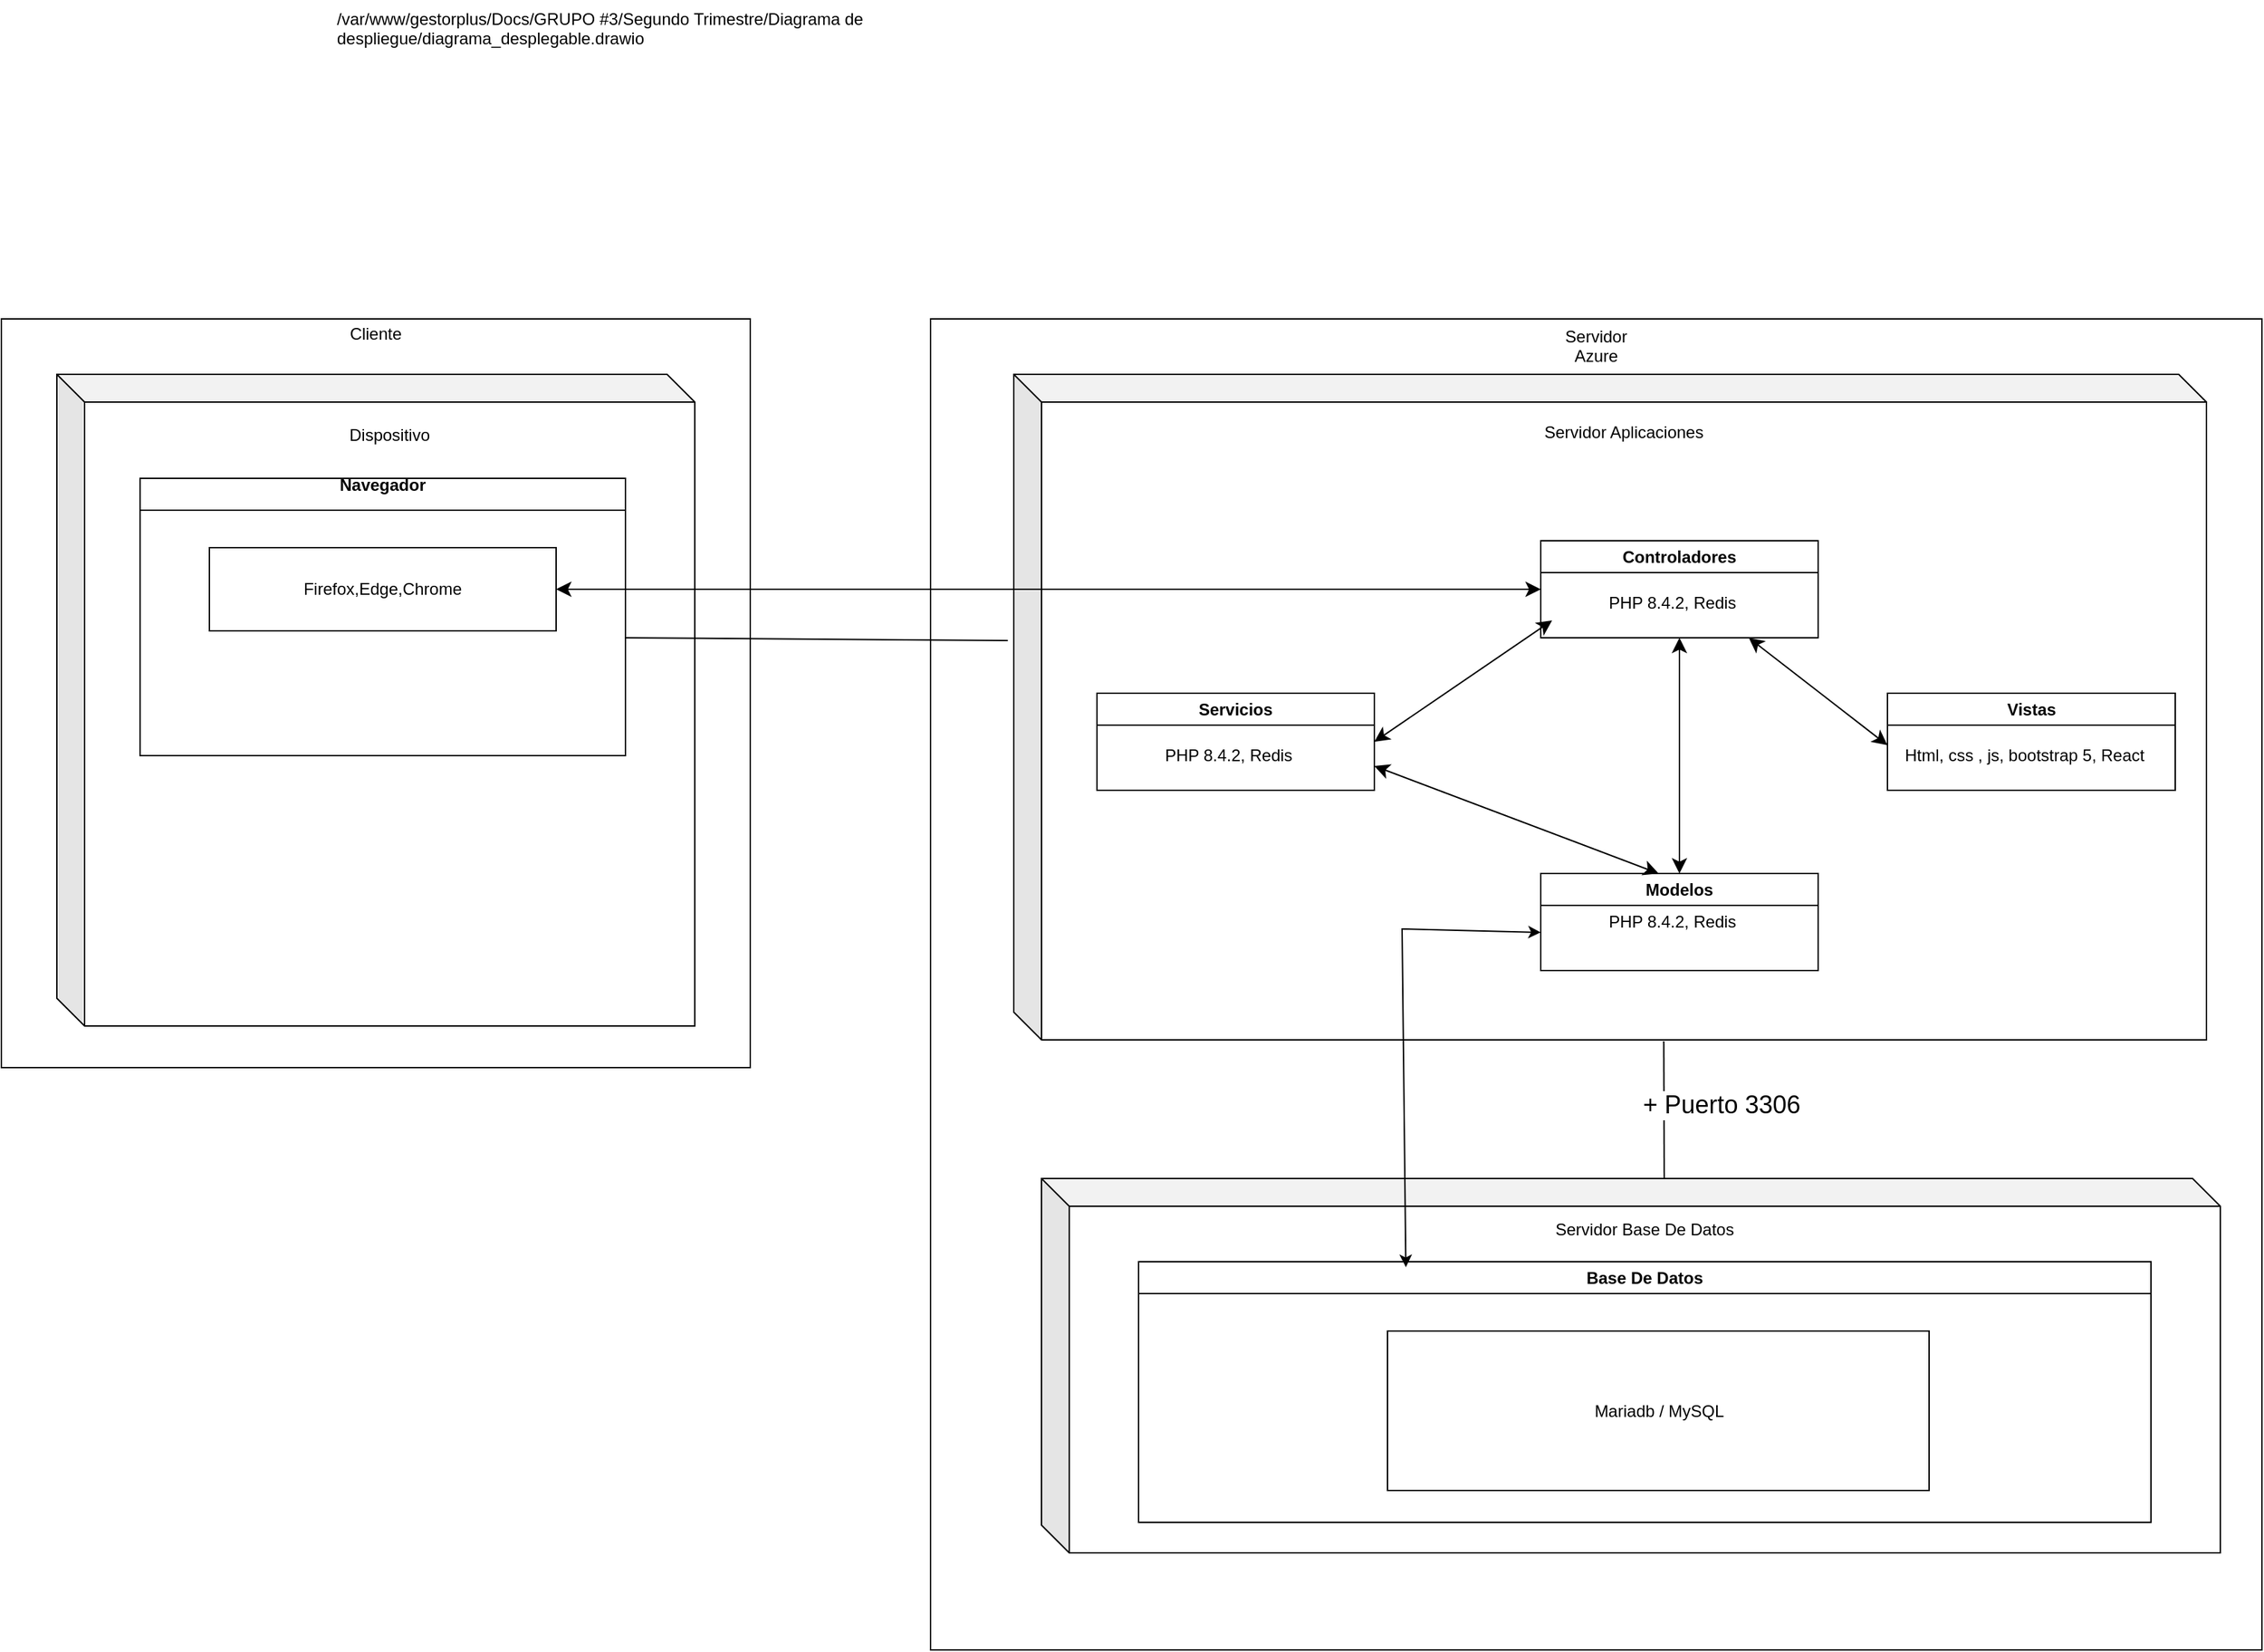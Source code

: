 <mxfile version="27.0.5">
  <diagram name="Page-1" id="gBuXeEMzGLobaRO9ZcyV">
    <mxGraphModel dx="2503" dy="1874" grid="1" gridSize="10" guides="1" tooltips="1" connect="1" arrows="1" fold="1" page="1" pageScale="1" pageWidth="850" pageHeight="1100" math="0" shadow="0">
      <root>
        <mxCell id="0" />
        <mxCell id="1" parent="0" />
        <UserObject label="/var/www/gestorplus/Docs/GRUPO #3/Segundo Trimestre/Diagrama de despliegue/diagrama_desplegable.drawio" link="/var/www/gestorplus/Docs/GRUPO #3/Segundo Trimestre/Diagrama de despliegue/diagrama_desplegable.drawio" id="l6LXUOROUJcDNSjNMQ8P-1">
          <mxCell style="text;whiteSpace=wrap;html=1;" parent="1" vertex="1">
            <mxGeometry x="-50" y="-270" width="560" height="50" as="geometry" />
          </mxCell>
        </UserObject>
        <mxCell id="l6LXUOROUJcDNSjNMQ8P-2" value="TPC/IP 3306" style="edgeStyle=orthogonalEdgeStyle;rounded=0;orthogonalLoop=1;jettySize=auto;html=1;entryX=0.503;entryY=1.014;entryDx=0;entryDy=0;entryPerimeter=0;fontSize=20;" parent="1" edge="1">
          <mxGeometry relative="1" as="geometry">
            <Array as="points">
              <mxPoint x="780" y="265" />
              <mxPoint x="780" y="265" />
            </Array>
            <mxPoint x="810.76" y="230.577" as="targetPoint" />
            <mxPoint x="530" y="265" as="sourcePoint" />
          </mxGeometry>
        </mxCell>
        <mxCell id="l6LXUOROUJcDNSjNMQ8P-10" value="HTTP 80 HTTPS 443" style="edgeStyle=orthogonalEdgeStyle;rounded=0;orthogonalLoop=1;jettySize=auto;html=1;fontSize=20;exitX=0;exitY=0;exitDx=290;exitDy=203.25;exitPerimeter=0;entryX=0;entryY=0;entryDx=0;entryDy=115.5;entryPerimeter=0;" parent="1" edge="1">
          <mxGeometry relative="1" as="geometry">
            <mxPoint x="1003.21" y="409" as="sourcePoint" />
            <mxPoint x="1014.96" y="630" as="targetPoint" />
            <Array as="points">
              <mxPoint x="1003" y="600" />
              <mxPoint x="1000" y="600" />
              <mxPoint x="1000" y="630" />
            </Array>
          </mxGeometry>
        </mxCell>
        <mxCell id="l6LXUOROUJcDNSjNMQ8P-11" value="Servidor Web" style="text;align=center;fontStyle=1;verticalAlign=middle;spacingLeft=3;spacingRight=3;strokeColor=none;rotatable=0;points=[[0,0.5],[1,0.5]];portConstraint=eastwest;html=1;" parent="1" vertex="1">
          <mxGeometry x="1090" y="-26" width="80" height="26" as="geometry" />
        </mxCell>
        <mxCell id="l6LXUOROUJcDNSjNMQ8P-13" value="Linux" style="text;align=center;fontStyle=1;verticalAlign=middle;spacingLeft=3;spacingRight=3;strokeColor=none;rotatable=0;points=[[0,0.5],[1,0.5]];portConstraint=eastwest;html=1;" parent="1" vertex="1">
          <mxGeometry x="1110" y="80" width="80" height="26" as="geometry" />
        </mxCell>
        <mxCell id="l6LXUOROUJcDNSjNMQ8P-14" value="&amp;lt;&amp;lt;executionEnvironment&amp;gt;&amp;gt;" style="verticalAlign=top;align=left;spacingTop=8;spacingLeft=2;spacingRight=12;shape=cube;size=10;direction=south;fontStyle=4;html=1;whiteSpace=wrap;" parent="1" vertex="1">
          <mxGeometry x="838.75" y="132.5" width="342.5" height="211" as="geometry" />
        </mxCell>
        <mxCell id="l6LXUOROUJcDNSjNMQ8P-15" value="Nginx" style="text;align=center;fontStyle=1;verticalAlign=middle;spacingLeft=3;spacingRight=3;strokeColor=none;rotatable=0;points=[[0,0.5],[1,0.5]];portConstraint=eastwest;html=1;" parent="1" vertex="1">
          <mxGeometry x="978.75" y="210" width="80" height="26" as="geometry" />
        </mxCell>
        <mxCell id="l6LXUOROUJcDNSjNMQ8P-16" value="«Artifact»&lt;br&gt;&lt;b&gt;*.jsx&amp;nbsp;&lt;/b&gt;&lt;b style=&quot;background-color: transparent; color: light-dark(rgb(0, 0, 0), rgb(255, 255, 255));&quot;&gt;.class .js .png&lt;/b&gt;&lt;div&gt;&lt;div&gt;&lt;b&gt;&lt;br&gt;&lt;/b&gt;&lt;/div&gt;&lt;/div&gt;" style="html=1;dropTarget=0;whiteSpace=wrap;" parent="1" vertex="1">
          <mxGeometry x="930" y="260" width="180" height="90" as="geometry" />
        </mxCell>
        <mxCell id="l6LXUOROUJcDNSjNMQ8P-17" value="" style="shape=module;jettyWidth=8;jettyHeight=4;" parent="l6LXUOROUJcDNSjNMQ8P-16" vertex="1">
          <mxGeometry x="1" width="20" height="20" relative="1" as="geometry">
            <mxPoint x="-27" y="7" as="offset" />
          </mxGeometry>
        </mxCell>
        <mxCell id="l6LXUOROUJcDNSjNMQ8P-18" value="" style="verticalAlign=top;align=left;spacingTop=8;spacingLeft=2;spacingRight=12;shape=cube;size=10;direction=south;fontStyle=4;html=1;whiteSpace=wrap;" parent="1" vertex="1">
          <mxGeometry x="889.5" y="630" width="241" height="180" as="geometry" />
        </mxCell>
        <mxCell id="l6LXUOROUJcDNSjNMQ8P-19" value="Client" style="text;align=center;fontStyle=1;verticalAlign=middle;spacingLeft=3;spacingRight=3;strokeColor=none;rotatable=0;points=[[0,0.5],[1,0.5]];portConstraint=eastwest;html=1;" parent="1" vertex="1">
          <mxGeometry x="978.75" y="572" width="80" height="26" as="geometry" />
        </mxCell>
        <mxCell id="l6LXUOROUJcDNSjNMQ8P-20" value="«Artifact»&lt;br&gt;&lt;b&gt;*.html .css .js .png .pdf&lt;/b&gt;" style="html=1;dropTarget=0;whiteSpace=wrap;" parent="1" vertex="1">
          <mxGeometry x="920" y="675" width="180" height="90" as="geometry" />
        </mxCell>
        <mxCell id="l6LXUOROUJcDNSjNMQ8P-21" value="" style="shape=module;jettyWidth=8;jettyHeight=4;" parent="l6LXUOROUJcDNSjNMQ8P-20" vertex="1">
          <mxGeometry x="1" width="20" height="20" relative="1" as="geometry">
            <mxPoint x="-27" y="7" as="offset" />
          </mxGeometry>
        </mxCell>
        <mxCell id="l6LXUOROUJcDNSjNMQ8P-22" value="Navegador" style="text;align=center;fontStyle=1;verticalAlign=middle;spacingLeft=3;spacingRight=3;strokeColor=none;rotatable=0;points=[[0,0.5],[1,0.5]];portConstraint=eastwest;html=1;" parent="1" vertex="1">
          <mxGeometry x="970" y="620" width="80" height="26" as="geometry" />
        </mxCell>
        <mxCell id="F7yA1fHsxQFqbU058UQW-1" value="&lt;div&gt;Cliente&lt;/div&gt;&lt;div&gt;&lt;br&gt;&lt;/div&gt;&lt;div&gt;&lt;br&gt;&lt;/div&gt;&lt;div&gt;&lt;br&gt;&lt;/div&gt;&lt;div&gt;&lt;br&gt;&lt;/div&gt;&lt;div&gt;&lt;br&gt;&lt;/div&gt;&lt;div&gt;&lt;br&gt;&lt;/div&gt;&lt;div&gt;&lt;br&gt;&lt;/div&gt;&lt;div&gt;&lt;br&gt;&lt;/div&gt;&lt;div&gt;&lt;br&gt;&lt;/div&gt;&lt;div&gt;&lt;br&gt;&lt;/div&gt;&lt;div&gt;&lt;br&gt;&lt;/div&gt;&lt;div&gt;&lt;br&gt;&lt;/div&gt;&lt;div&gt;&lt;br&gt;&lt;/div&gt;&lt;div&gt;&lt;br&gt;&lt;/div&gt;&lt;div&gt;&lt;br&gt;&lt;/div&gt;&lt;div&gt;&lt;br&gt;&lt;/div&gt;&lt;div&gt;&lt;br&gt;&lt;/div&gt;&lt;div&gt;&lt;br&gt;&lt;/div&gt;&lt;div&gt;&lt;br&gt;&lt;/div&gt;&lt;div&gt;&lt;br&gt;&lt;/div&gt;&lt;div&gt;&lt;br&gt;&lt;/div&gt;&lt;div&gt;&lt;br&gt;&lt;/div&gt;&lt;div&gt;&lt;br&gt;&lt;/div&gt;&lt;div&gt;&lt;br&gt;&lt;/div&gt;&lt;div&gt;&lt;br&gt;&lt;/div&gt;&lt;div&gt;&lt;br&gt;&lt;/div&gt;&lt;div&gt;&lt;br&gt;&lt;/div&gt;&lt;div&gt;&lt;br&gt;&lt;/div&gt;&lt;div&gt;&lt;br&gt;&lt;/div&gt;&lt;div&gt;&lt;br&gt;&lt;/div&gt;&lt;div&gt;&lt;br&gt;&lt;/div&gt;&lt;div&gt;&lt;br&gt;&lt;/div&gt;&lt;div&gt;&lt;br&gt;&lt;/div&gt;&lt;div&gt;&lt;br&gt;&lt;/div&gt;&lt;div&gt;&lt;br&gt;&lt;/div&gt;&lt;div&gt;&lt;br&gt;&lt;/div&gt;" style="whiteSpace=wrap;html=1;aspect=fixed;" vertex="1" parent="1">
          <mxGeometry x="-290" y="-40" width="540" height="540" as="geometry" />
        </mxCell>
        <mxCell id="F7yA1fHsxQFqbU058UQW-2" value="&lt;div&gt;Dispositivo&lt;/div&gt;&lt;div&gt;&lt;br&gt;&lt;/div&gt;&lt;div&gt;&lt;br&gt;&lt;/div&gt;&lt;div&gt;&lt;br&gt;&lt;/div&gt;&lt;div&gt;&lt;br&gt;&lt;/div&gt;&lt;div&gt;&lt;br&gt;&lt;br&gt;&lt;/div&gt;&lt;div&gt;&lt;br&gt;&lt;/div&gt;&lt;div&gt;&lt;br&gt;&lt;/div&gt;&lt;div&gt;&lt;br&gt;&lt;/div&gt;&lt;div&gt;&lt;br&gt;&lt;/div&gt;&lt;div&gt;&lt;br&gt;&lt;/div&gt;&lt;div&gt;&lt;br&gt;&lt;/div&gt;&lt;div&gt;&lt;br&gt;&lt;/div&gt;&lt;div&gt;&lt;br&gt;&lt;/div&gt;&lt;div&gt;&lt;br&gt;&lt;/div&gt;&lt;div&gt;&lt;br&gt;&lt;/div&gt;&lt;div&gt;&lt;br&gt;&lt;/div&gt;&lt;div&gt;&lt;br&gt;&lt;/div&gt;&lt;div&gt;&lt;br&gt;&lt;/div&gt;&lt;div&gt;&lt;br&gt;&lt;/div&gt;&lt;div&gt;&lt;br&gt;&lt;/div&gt;&lt;div&gt;&lt;br&gt;&lt;/div&gt;&lt;div&gt;&lt;br&gt;&lt;/div&gt;&lt;div&gt;&lt;br&gt;&lt;/div&gt;&lt;div&gt;&lt;br&gt;&lt;/div&gt;&lt;div&gt;&lt;br&gt;&lt;/div&gt;&lt;div&gt;&lt;br&gt;&lt;/div&gt;&lt;div&gt;&lt;br&gt;&lt;/div&gt;" style="shape=cube;whiteSpace=wrap;html=1;boundedLbl=1;backgroundOutline=1;darkOpacity=0.05;darkOpacity2=0.1;" vertex="1" parent="1">
          <mxGeometry x="-250" width="460" height="470" as="geometry" />
        </mxCell>
        <mxCell id="F7yA1fHsxQFqbU058UQW-3" value="Servidor&lt;br&gt;&lt;div&gt;Azure&lt;/div&gt;&lt;div&gt;&lt;br&gt;&lt;/div&gt;&lt;div&gt;&lt;br&gt;&lt;/div&gt;&lt;div&gt;&lt;br&gt;&lt;/div&gt;&lt;div&gt;&lt;br&gt;&lt;/div&gt;&lt;div&gt;&lt;br&gt;&lt;/div&gt;&lt;div&gt;&lt;br&gt;&lt;/div&gt;&lt;div&gt;&lt;br&gt;&lt;/div&gt;&lt;div&gt;&lt;br&gt;&lt;/div&gt;&lt;div&gt;&lt;br&gt;&lt;/div&gt;&lt;div&gt;&lt;br&gt;&lt;/div&gt;&lt;div&gt;&lt;br&gt;&lt;/div&gt;&lt;div&gt;&lt;br&gt;&lt;/div&gt;&lt;div&gt;&lt;br&gt;&lt;/div&gt;&lt;div&gt;&lt;br&gt;&lt;/div&gt;&lt;div&gt;&lt;br&gt;&lt;/div&gt;&lt;div&gt;&lt;br&gt;&lt;/div&gt;&lt;div&gt;&lt;br&gt;&lt;/div&gt;&lt;div&gt;&lt;br&gt;&lt;/div&gt;&lt;div&gt;&lt;br&gt;&lt;/div&gt;&lt;div&gt;&lt;br&gt;&lt;/div&gt;&lt;div&gt;&lt;br&gt;&lt;/div&gt;&lt;div&gt;&lt;br&gt;&lt;/div&gt;&lt;div&gt;&lt;br&gt;&lt;/div&gt;&lt;div&gt;&lt;br&gt;&lt;/div&gt;&lt;div&gt;&lt;br&gt;&lt;/div&gt;&lt;div&gt;&lt;br&gt;&lt;/div&gt;&lt;div&gt;&lt;br&gt;&lt;/div&gt;&lt;div&gt;&lt;br&gt;&lt;/div&gt;&lt;div&gt;&lt;br&gt;&lt;/div&gt;&lt;div&gt;&lt;br&gt;&lt;/div&gt;&lt;div&gt;&lt;br&gt;&lt;/div&gt;&lt;div&gt;&lt;br&gt;&lt;/div&gt;&lt;div&gt;&lt;br&gt;&lt;/div&gt;&lt;div&gt;&lt;br&gt;&lt;/div&gt;&lt;div&gt;&lt;br&gt;&lt;/div&gt;&lt;div&gt;&lt;br&gt;&lt;/div&gt;&lt;div&gt;&lt;br&gt;&lt;/div&gt;&lt;div&gt;&lt;br&gt;&lt;/div&gt;&lt;div&gt;&lt;br&gt;&lt;/div&gt;&lt;div&gt;&lt;br&gt;&lt;/div&gt;&lt;div&gt;&lt;br&gt;&lt;/div&gt;&lt;div&gt;&lt;br&gt;&lt;/div&gt;&lt;div&gt;&lt;br&gt;&lt;/div&gt;&lt;div&gt;&lt;br&gt;&lt;/div&gt;&lt;div&gt;&lt;br&gt;&lt;/div&gt;&lt;div&gt;&lt;br&gt;&lt;/div&gt;&lt;div&gt;&lt;br&gt;&lt;/div&gt;&lt;div&gt;&lt;br&gt;&lt;/div&gt;&lt;div&gt;&lt;br&gt;&lt;/div&gt;&lt;div&gt;&lt;br&gt;&lt;/div&gt;&lt;div&gt;&lt;br&gt;&lt;/div&gt;&lt;div&gt;&lt;br&gt;&lt;/div&gt;&lt;div&gt;&lt;br&gt;&lt;/div&gt;&lt;div&gt;&lt;br&gt;&lt;/div&gt;&lt;div&gt;&lt;br&gt;&lt;/div&gt;&lt;div&gt;&lt;br&gt;&lt;/div&gt;&lt;div&gt;&lt;br&gt;&lt;/div&gt;&lt;div&gt;&lt;br&gt;&lt;/div&gt;&lt;div&gt;&lt;br&gt;&lt;/div&gt;&lt;div&gt;&lt;br&gt;&lt;/div&gt;&lt;div&gt;&lt;br&gt;&lt;/div&gt;&lt;div&gt;&lt;br&gt;&lt;/div&gt;&lt;div&gt;&lt;br&gt;&lt;/div&gt;&lt;div&gt;&lt;br&gt;&lt;/div&gt;" style="rounded=0;whiteSpace=wrap;html=1;" vertex="1" parent="1">
          <mxGeometry x="380" y="-40" width="960" height="960" as="geometry" />
        </mxCell>
        <mxCell id="F7yA1fHsxQFqbU058UQW-4" value="&lt;div&gt;Servidor Aplicaciones&lt;/div&gt;&lt;div&gt;&lt;br&gt;&lt;/div&gt;&lt;div&gt;&lt;br&gt;&lt;/div&gt;&lt;div&gt;&lt;br&gt;&lt;/div&gt;&lt;div&gt;&lt;br&gt;&lt;/div&gt;&lt;div&gt;&lt;br&gt;&lt;/div&gt;&lt;div&gt;&lt;br&gt;&lt;/div&gt;&lt;div&gt;&lt;br&gt;&lt;/div&gt;&lt;div&gt;&lt;br&gt;&lt;/div&gt;&lt;div&gt;&lt;br&gt;&lt;/div&gt;&lt;div&gt;&lt;br&gt;&lt;/div&gt;&lt;div&gt;&lt;br&gt;&lt;/div&gt;&lt;div&gt;&lt;br&gt;&lt;/div&gt;&lt;div&gt;&lt;br&gt;&lt;/div&gt;&lt;div&gt;&lt;br&gt;&lt;/div&gt;&lt;div&gt;&lt;br&gt;&lt;/div&gt;&lt;div&gt;&lt;br&gt;&lt;/div&gt;&lt;div&gt;&lt;br&gt;&lt;/div&gt;&lt;div&gt;&lt;br&gt;&lt;/div&gt;&lt;div&gt;&lt;br&gt;&lt;/div&gt;&lt;div&gt;&lt;br&gt;&lt;/div&gt;&lt;div&gt;&lt;br&gt;&lt;/div&gt;&lt;div&gt;&lt;br&gt;&lt;/div&gt;&lt;div&gt;&lt;br&gt;&lt;/div&gt;&lt;div&gt;&lt;br&gt;&lt;/div&gt;&lt;div&gt;&lt;br&gt;&lt;/div&gt;&lt;div&gt;&lt;br&gt;&lt;/div&gt;&lt;div&gt;&lt;br&gt;&lt;/div&gt;&lt;div&gt;&lt;br&gt;&lt;/div&gt;&lt;div&gt;&lt;br&gt;&lt;/div&gt;" style="shape=cube;whiteSpace=wrap;html=1;boundedLbl=1;backgroundOutline=1;darkOpacity=0.05;darkOpacity2=0.1;" vertex="1" parent="1">
          <mxGeometry x="440" width="860" height="480" as="geometry" />
        </mxCell>
        <mxCell id="F7yA1fHsxQFqbU058UQW-5" value="&lt;div&gt;Navegador&lt;/div&gt;&lt;div&gt;&lt;br&gt;&lt;/div&gt;" style="swimlane;whiteSpace=wrap;html=1;startSize=23;" vertex="1" parent="1">
          <mxGeometry x="-190" y="75" width="350" height="200" as="geometry">
            <mxRectangle x="-160" y="75" width="100" height="40" as="alternateBounds" />
          </mxGeometry>
        </mxCell>
        <mxCell id="F7yA1fHsxQFqbU058UQW-6" value="Firefox,Edge,Chrome" style="rounded=0;whiteSpace=wrap;html=1;" vertex="1" parent="F7yA1fHsxQFqbU058UQW-5">
          <mxGeometry x="50" y="50" width="250" height="60" as="geometry" />
        </mxCell>
        <mxCell id="F7yA1fHsxQFqbU058UQW-7" value="&lt;div&gt;Controladores&lt;/div&gt;" style="swimlane;whiteSpace=wrap;html=1;" vertex="1" parent="1">
          <mxGeometry x="820" y="120" width="200" height="70" as="geometry" />
        </mxCell>
        <mxCell id="F7yA1fHsxQFqbU058UQW-8" value="PHP 8.4.2, Redis" style="text;html=1;align=center;verticalAlign=middle;whiteSpace=wrap;rounded=0;" vertex="1" parent="F7yA1fHsxQFqbU058UQW-7">
          <mxGeometry y="30" width="190" height="30" as="geometry" />
        </mxCell>
        <mxCell id="F7yA1fHsxQFqbU058UQW-9" value="&lt;div&gt;Servicios&lt;/div&gt;" style="swimlane;whiteSpace=wrap;html=1;" vertex="1" parent="1">
          <mxGeometry x="500" y="230" width="200" height="70" as="geometry" />
        </mxCell>
        <mxCell id="F7yA1fHsxQFqbU058UQW-10" value="PHP 8.4.2, Redis" style="text;html=1;align=center;verticalAlign=middle;whiteSpace=wrap;rounded=0;" vertex="1" parent="F7yA1fHsxQFqbU058UQW-9">
          <mxGeometry y="30" width="190" height="30" as="geometry" />
        </mxCell>
        <mxCell id="F7yA1fHsxQFqbU058UQW-11" value="Modelos" style="swimlane;whiteSpace=wrap;html=1;" vertex="1" parent="1">
          <mxGeometry x="820" y="360" width="200" height="70" as="geometry" />
        </mxCell>
        <mxCell id="F7yA1fHsxQFqbU058UQW-12" value="PHP 8.4.2, Redis" style="text;html=1;align=center;verticalAlign=middle;whiteSpace=wrap;rounded=0;" vertex="1" parent="F7yA1fHsxQFqbU058UQW-11">
          <mxGeometry y="20" width="190" height="30" as="geometry" />
        </mxCell>
        <mxCell id="F7yA1fHsxQFqbU058UQW-13" value="Vistas" style="swimlane;whiteSpace=wrap;html=1;" vertex="1" parent="1">
          <mxGeometry x="1070" y="230" width="207.5" height="70" as="geometry" />
        </mxCell>
        <mxCell id="F7yA1fHsxQFqbU058UQW-14" value="Html, css , js, bootstrap 5, React" style="text;html=1;align=center;verticalAlign=middle;whiteSpace=wrap;rounded=0;" vertex="1" parent="F7yA1fHsxQFqbU058UQW-13">
          <mxGeometry y="30" width="197.5" height="30" as="geometry" />
        </mxCell>
        <mxCell id="F7yA1fHsxQFqbU058UQW-15" value="" style="endArrow=classic;startArrow=classic;html=1;rounded=0;fontSize=12;startSize=8;endSize=8;curved=1;exitX=1;exitY=0.5;exitDx=0;exitDy=0;entryX=0.043;entryY=0.917;entryDx=0;entryDy=0;entryPerimeter=0;" edge="1" parent="1" source="F7yA1fHsxQFqbU058UQW-9" target="F7yA1fHsxQFqbU058UQW-8">
          <mxGeometry width="50" height="50" relative="1" as="geometry">
            <mxPoint x="890" y="390" as="sourcePoint" />
            <mxPoint x="780" y="200" as="targetPoint" />
          </mxGeometry>
        </mxCell>
        <mxCell id="F7yA1fHsxQFqbU058UQW-16" value="" style="endArrow=classic;startArrow=classic;html=1;rounded=0;fontSize=12;startSize=8;endSize=8;curved=1;entryX=0.5;entryY=1;entryDx=0;entryDy=0;" edge="1" parent="1" source="F7yA1fHsxQFqbU058UQW-11" target="F7yA1fHsxQFqbU058UQW-7">
          <mxGeometry width="50" height="50" relative="1" as="geometry">
            <mxPoint x="890" y="390" as="sourcePoint" />
            <mxPoint x="940" y="340" as="targetPoint" />
          </mxGeometry>
        </mxCell>
        <mxCell id="F7yA1fHsxQFqbU058UQW-17" value="" style="endArrow=classic;startArrow=classic;html=1;rounded=0;fontSize=12;startSize=8;endSize=8;curved=1;entryX=0.425;entryY=0;entryDx=0;entryDy=0;entryPerimeter=0;exitX=1;exitY=0.75;exitDx=0;exitDy=0;" edge="1" parent="1" source="F7yA1fHsxQFqbU058UQW-9" target="F7yA1fHsxQFqbU058UQW-11">
          <mxGeometry width="50" height="50" relative="1" as="geometry">
            <mxPoint x="670" y="290" as="sourcePoint" />
            <mxPoint x="940" y="340" as="targetPoint" />
          </mxGeometry>
        </mxCell>
        <mxCell id="F7yA1fHsxQFqbU058UQW-18" value="" style="endArrow=classic;startArrow=classic;html=1;rounded=0;fontSize=12;startSize=8;endSize=8;curved=1;entryX=0.75;entryY=1;entryDx=0;entryDy=0;exitX=0;exitY=0.25;exitDx=0;exitDy=0;" edge="1" parent="1" source="F7yA1fHsxQFqbU058UQW-14" target="F7yA1fHsxQFqbU058UQW-7">
          <mxGeometry width="50" height="50" relative="1" as="geometry">
            <mxPoint x="920" y="270" as="sourcePoint" />
            <mxPoint x="940" y="340" as="targetPoint" />
          </mxGeometry>
        </mxCell>
        <mxCell id="F7yA1fHsxQFqbU058UQW-19" value="" style="endArrow=classic;startArrow=classic;html=1;rounded=0;fontSize=12;startSize=8;endSize=8;curved=1;exitX=1;exitY=0.5;exitDx=0;exitDy=0;entryX=0;entryY=0.5;entryDx=0;entryDy=0;" edge="1" parent="1" source="F7yA1fHsxQFqbU058UQW-6" target="F7yA1fHsxQFqbU058UQW-7">
          <mxGeometry width="50" height="50" relative="1" as="geometry">
            <mxPoint x="430" y="310" as="sourcePoint" />
            <mxPoint x="480" y="260" as="targetPoint" />
          </mxGeometry>
        </mxCell>
        <mxCell id="F7yA1fHsxQFqbU058UQW-20" value="" style="endArrow=none;html=1;rounded=0;fontSize=12;startSize=8;endSize=8;curved=1;entryX=-0.005;entryY=0.4;entryDx=0;entryDy=0;entryPerimeter=0;" edge="1" parent="1" target="F7yA1fHsxQFqbU058UQW-4">
          <mxGeometry width="50" height="50" relative="1" as="geometry">
            <mxPoint x="160" y="190" as="sourcePoint" />
            <mxPoint x="480" y="260" as="targetPoint" />
          </mxGeometry>
        </mxCell>
        <mxCell id="F7yA1fHsxQFqbU058UQW-21" value="&lt;div&gt;Servidor Base De Datos&lt;/div&gt;&lt;div&gt;&lt;br&gt;&lt;/div&gt;&lt;div&gt;&lt;br&gt;&lt;/div&gt;&lt;div&gt;&lt;br&gt;&lt;/div&gt;&lt;div&gt;&lt;br&gt;&lt;/div&gt;&lt;div&gt;&lt;br&gt;&lt;/div&gt;&lt;div&gt;&lt;br&gt;&lt;/div&gt;&lt;div&gt;&lt;br&gt;&lt;/div&gt;&lt;div&gt;&lt;br&gt;&lt;/div&gt;&lt;div&gt;&lt;br&gt;&lt;/div&gt;&lt;div&gt;&lt;br&gt;&lt;/div&gt;&lt;div&gt;&lt;br&gt;&lt;/div&gt;&lt;div&gt;&lt;br&gt;&lt;/div&gt;&lt;div&gt;&lt;br&gt;&lt;/div&gt;&lt;div&gt;&lt;br&gt;&lt;/div&gt;&lt;div&gt;&lt;br&gt;&lt;/div&gt;" style="shape=cube;whiteSpace=wrap;html=1;boundedLbl=1;backgroundOutline=1;darkOpacity=0.05;darkOpacity2=0.1;" vertex="1" parent="1">
          <mxGeometry x="460" y="580" width="850" height="270" as="geometry" />
        </mxCell>
        <mxCell id="F7yA1fHsxQFqbU058UQW-23" value="Base De Datos" style="swimlane;whiteSpace=wrap;html=1;" vertex="1" parent="1">
          <mxGeometry x="530" y="640" width="730" height="188" as="geometry" />
        </mxCell>
        <mxCell id="F7yA1fHsxQFqbU058UQW-22" value="Mariadb / MySQL" style="rounded=0;whiteSpace=wrap;html=1;" vertex="1" parent="F7yA1fHsxQFqbU058UQW-23">
          <mxGeometry x="179.5" y="50" width="390.5" height="115" as="geometry" />
        </mxCell>
        <mxCell id="F7yA1fHsxQFqbU058UQW-32" value="" style="endArrow=none;html=1;rounded=0;entryX=0.545;entryY=1.002;entryDx=0;entryDy=0;entryPerimeter=0;" edge="1" parent="1" target="F7yA1fHsxQFqbU058UQW-4">
          <mxGeometry width="50" height="50" relative="1" as="geometry">
            <mxPoint x="909" y="580" as="sourcePoint" />
            <mxPoint x="650" y="480" as="targetPoint" />
          </mxGeometry>
        </mxCell>
        <mxCell id="F7yA1fHsxQFqbU058UQW-33" value="&lt;font style=&quot;font-size: 18px;&quot;&gt;+ Puerto 3306&lt;/font&gt;" style="edgeLabel;html=1;align=center;verticalAlign=middle;resizable=0;points=[];" vertex="1" connectable="0" parent="F7yA1fHsxQFqbU058UQW-32">
          <mxGeometry x="0.07" y="1" relative="1" as="geometry">
            <mxPoint x="42" as="offset" />
          </mxGeometry>
        </mxCell>
        <mxCell id="F7yA1fHsxQFqbU058UQW-39" value="" style="endArrow=classic;startArrow=classic;html=1;rounded=0;exitX=0.264;exitY=0.021;exitDx=0;exitDy=0;entryX=0;entryY=0.75;entryDx=0;entryDy=0;exitPerimeter=0;" edge="1" parent="1" source="F7yA1fHsxQFqbU058UQW-23">
          <mxGeometry width="50" height="50" relative="1" as="geometry">
            <mxPoint x="712.5" y="640" as="sourcePoint" />
            <mxPoint x="820" y="402.5" as="targetPoint" />
            <Array as="points">
              <mxPoint x="720" y="400" />
            </Array>
          </mxGeometry>
        </mxCell>
      </root>
    </mxGraphModel>
  </diagram>
</mxfile>
